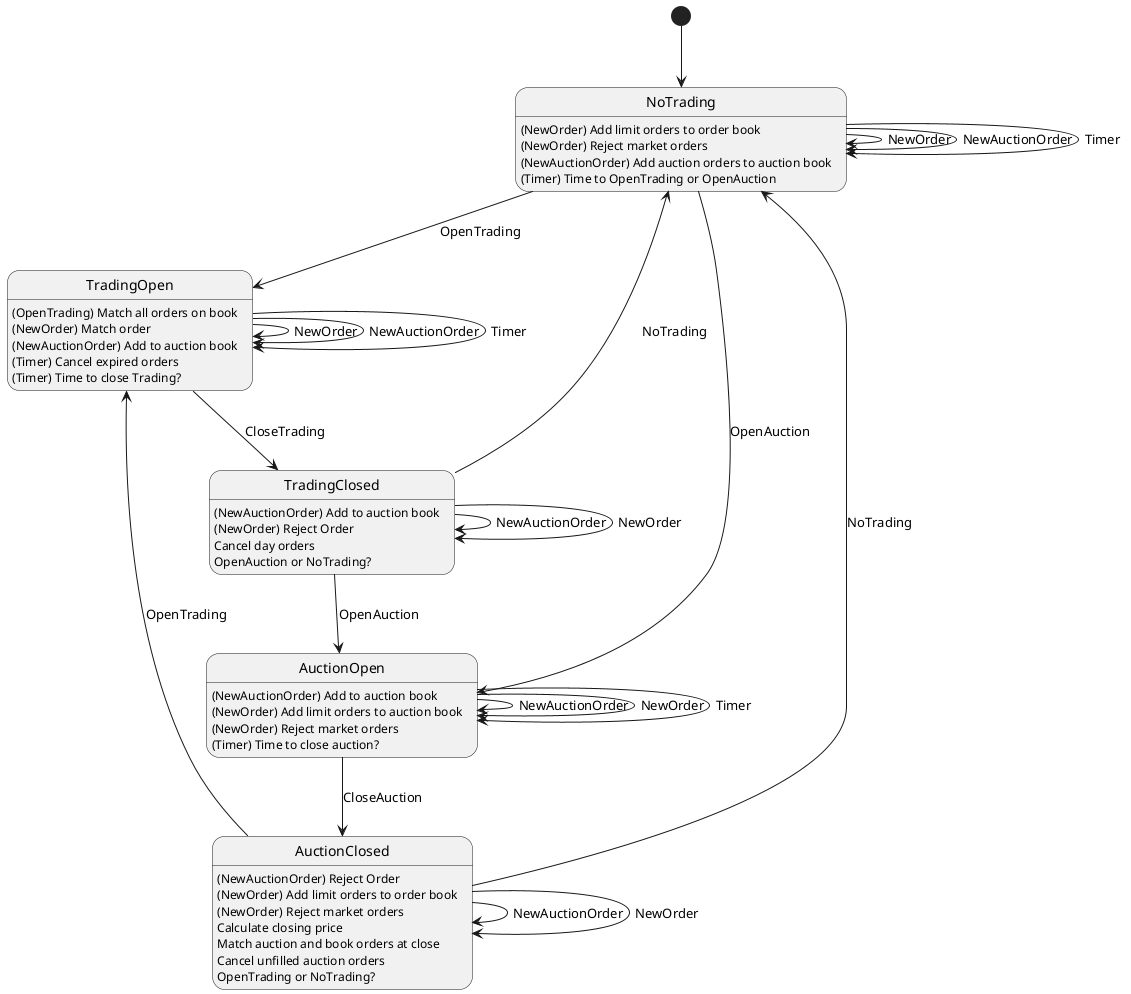 @startuml
[*] --> NoTrading
NoTrading --> TradingOpen: OpenTrading
NoTrading --> AuctionOpen: OpenAuction
NoTrading --> NoTrading: NewOrder
NoTrading --> NoTrading: NewAuctionOrder
NoTrading --> NoTrading: Timer
NoTrading: (NewOrder) Add limit orders to order book
NoTrading: (NewOrder) Reject market orders
NoTrading: (NewAuctionOrder) Add auction orders to auction book
NoTrading: (Timer) Time to OpenTrading or OpenAuction

TradingOpen --> TradingOpen: NewOrder
TradingOpen --> TradingOpen: NewAuctionOrder
TradingOpen --> TradingOpen: Timer
TradingOpen --> TradingClosed: CloseTrading
TradingOpen: (OpenTrading) Match all orders on book
TradingOpen: (NewOrder) Match order
TradingOpen: (NewAuctionOrder) Add to auction book
TradingOpen: (Timer) Cancel expired orders
TradingOpen: (Timer) Time to close Trading?

AuctionOpen --> AuctionClosed: CloseAuction
AuctionOpen --> AuctionOpen: NewAuctionOrder
AuctionOpen --> AuctionOpen: NewOrder
AuctionOpen --> AuctionOpen: Timer
AuctionOpen: (NewAuctionOrder) Add to auction book
AuctionOpen: (NewOrder) Add limit orders to auction book
AuctionOpen: (NewOrder) Reject market orders
AuctionOpen: (Timer) Time to close auction?

AuctionClosed --> NoTrading: NoTrading
AuctionClosed --> TradingOpen: OpenTrading
AuctionClosed --> AuctionClosed: NewAuctionOrder
AuctionClosed --> AuctionClosed: NewOrder
AuctionClosed: (NewAuctionOrder) Reject Order
AuctionClosed: (NewOrder) Add limit orders to order book
AuctionClosed: (NewOrder) Reject market orders
AuctionClosed: Calculate closing price
AuctionClosed: Match auction and book orders at close
AuctionClosed: Cancel unfilled auction orders
AuctionClosed: OpenTrading or NoTrading?

TradingClosed --> NoTrading: NoTrading
TradingClosed --> AuctionOpen: OpenAuction
TradingClosed --> TradingClosed: NewAuctionOrder
TradingClosed --> TradingClosed: NewOrder
TradingClosed: (NewAuctionOrder) Add to auction book
TradingClosed: (NewOrder) Reject Order
TradingClosed: Cancel day orders
TradingClosed: OpenAuction or NoTrading?

@enduml